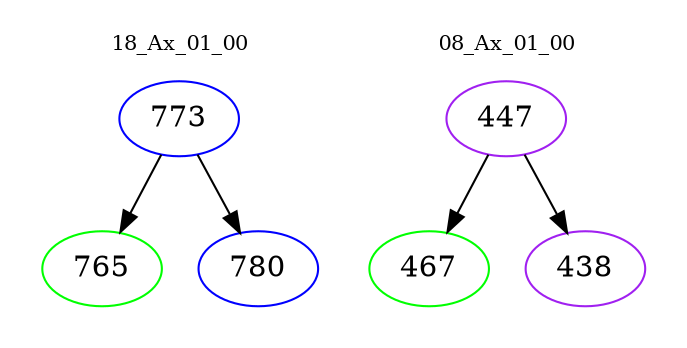 digraph{
subgraph cluster_0 {
color = white
label = "18_Ax_01_00";
fontsize=10;
T0_773 [label="773", color="blue"]
T0_773 -> T0_765 [color="black"]
T0_765 [label="765", color="green"]
T0_773 -> T0_780 [color="black"]
T0_780 [label="780", color="blue"]
}
subgraph cluster_1 {
color = white
label = "08_Ax_01_00";
fontsize=10;
T1_447 [label="447", color="purple"]
T1_447 -> T1_467 [color="black"]
T1_467 [label="467", color="green"]
T1_447 -> T1_438 [color="black"]
T1_438 [label="438", color="purple"]
}
}
